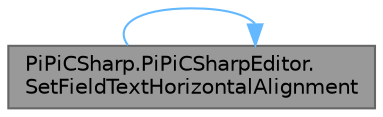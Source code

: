 digraph "PiPiCSharp.PiPiCSharpEditor.SetFieldTextHorizontalAlignment"
{
 // LATEX_PDF_SIZE
  bgcolor="transparent";
  edge [fontname=Helvetica,fontsize=10,labelfontname=Helvetica,labelfontsize=10];
  node [fontname=Helvetica,fontsize=10,shape=box,height=0.2,width=0.4];
  rankdir="LR";
  Node1 [id="Node000001",label="PiPiCSharp.PiPiCSharpEditor.\lSetFieldTextHorizontalAlignment",height=0.2,width=0.4,color="gray40", fillcolor="grey60", style="filled", fontcolor="black",tooltip="Set field text horizontal alignment."];
  Node1 -> Node1 [id="edge1_Node000001_Node000001",color="steelblue1",style="solid",tooltip=" "];
}
